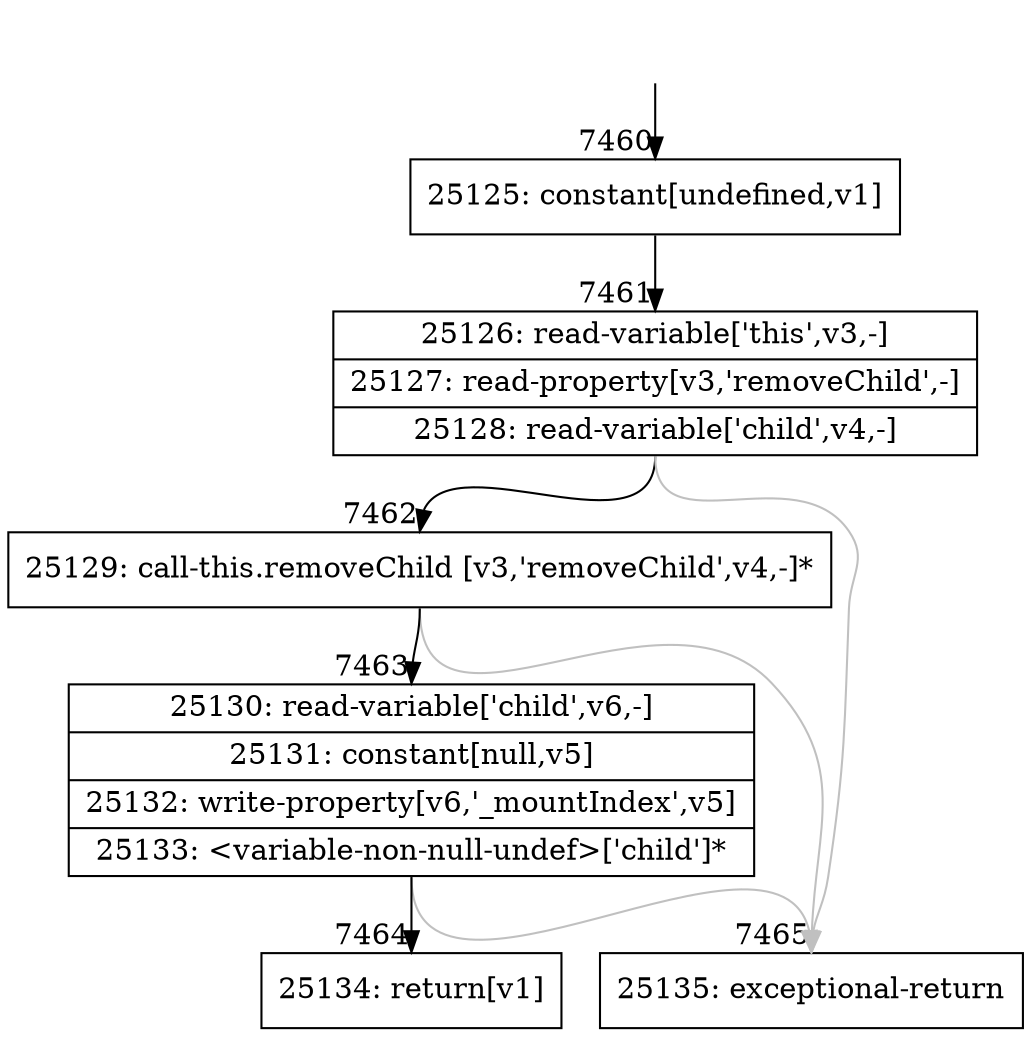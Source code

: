 digraph {
rankdir="TD"
BB_entry515[shape=none,label=""];
BB_entry515 -> BB7460 [tailport=s, headport=n, headlabel="    7460"]
BB7460 [shape=record label="{25125: constant[undefined,v1]}" ] 
BB7460 -> BB7461 [tailport=s, headport=n, headlabel="      7461"]
BB7461 [shape=record label="{25126: read-variable['this',v3,-]|25127: read-property[v3,'removeChild',-]|25128: read-variable['child',v4,-]}" ] 
BB7461 -> BB7462 [tailport=s, headport=n, headlabel="      7462"]
BB7461 -> BB7465 [tailport=s, headport=n, color=gray, headlabel="      7465"]
BB7462 [shape=record label="{25129: call-this.removeChild [v3,'removeChild',v4,-]*}" ] 
BB7462 -> BB7463 [tailport=s, headport=n, headlabel="      7463"]
BB7462 -> BB7465 [tailport=s, headport=n, color=gray]
BB7463 [shape=record label="{25130: read-variable['child',v6,-]|25131: constant[null,v5]|25132: write-property[v6,'_mountIndex',v5]|25133: \<variable-non-null-undef\>['child']*}" ] 
BB7463 -> BB7464 [tailport=s, headport=n, headlabel="      7464"]
BB7463 -> BB7465 [tailport=s, headport=n, color=gray]
BB7464 [shape=record label="{25134: return[v1]}" ] 
BB7465 [shape=record label="{25135: exceptional-return}" ] 
//#$~ 13100
}
